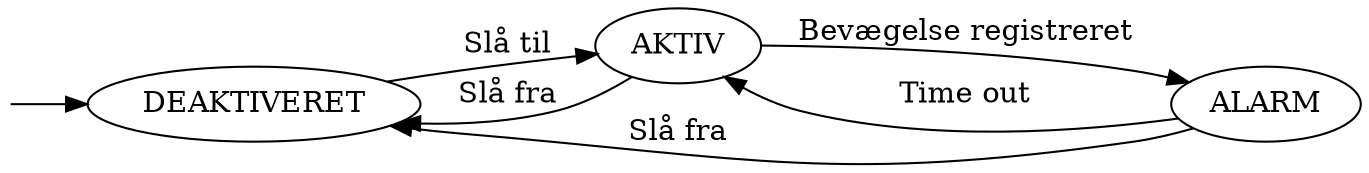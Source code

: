 digraph G {
  margin=0;
  rankdir=LR;
  "" [shape = none, width=0, height=0, margin=0]
  "" -> "DEAKTIVERET"
  "DEAKTIVERET" -> "AKTIV" [label="Slå til"]
  "AKTIV" -> "DEAKTIVERET" [label="Slå fra"]
  "AKTIV" -> "ALARM" [label="Bevægelse registreret"]
  "ALARM" -> "AKTIV" [label="Time out"]
  "ALARM" -> "DEAKTIVERET" [label="Slå fra"]
}
